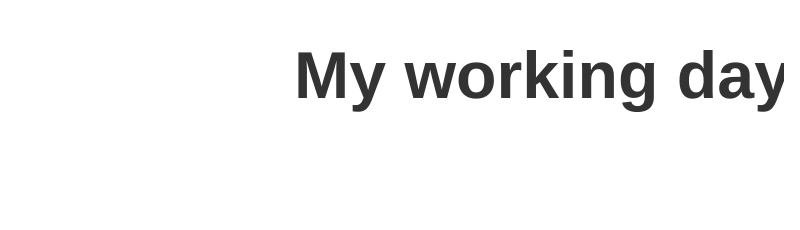 %% SYNTAX TEST "source.mermaid" "user journey test"

journey
%%%%%%% <--- keyword.control.mermaid
  title My working day
%%^^^^^ keyword.control.mermaid
%%      ^^^^^^^^^^^^^^ string
  section Go to work
%%^^^^^^^ keyword.control.mermaid
%%        ^^^^^^^^^^ string
